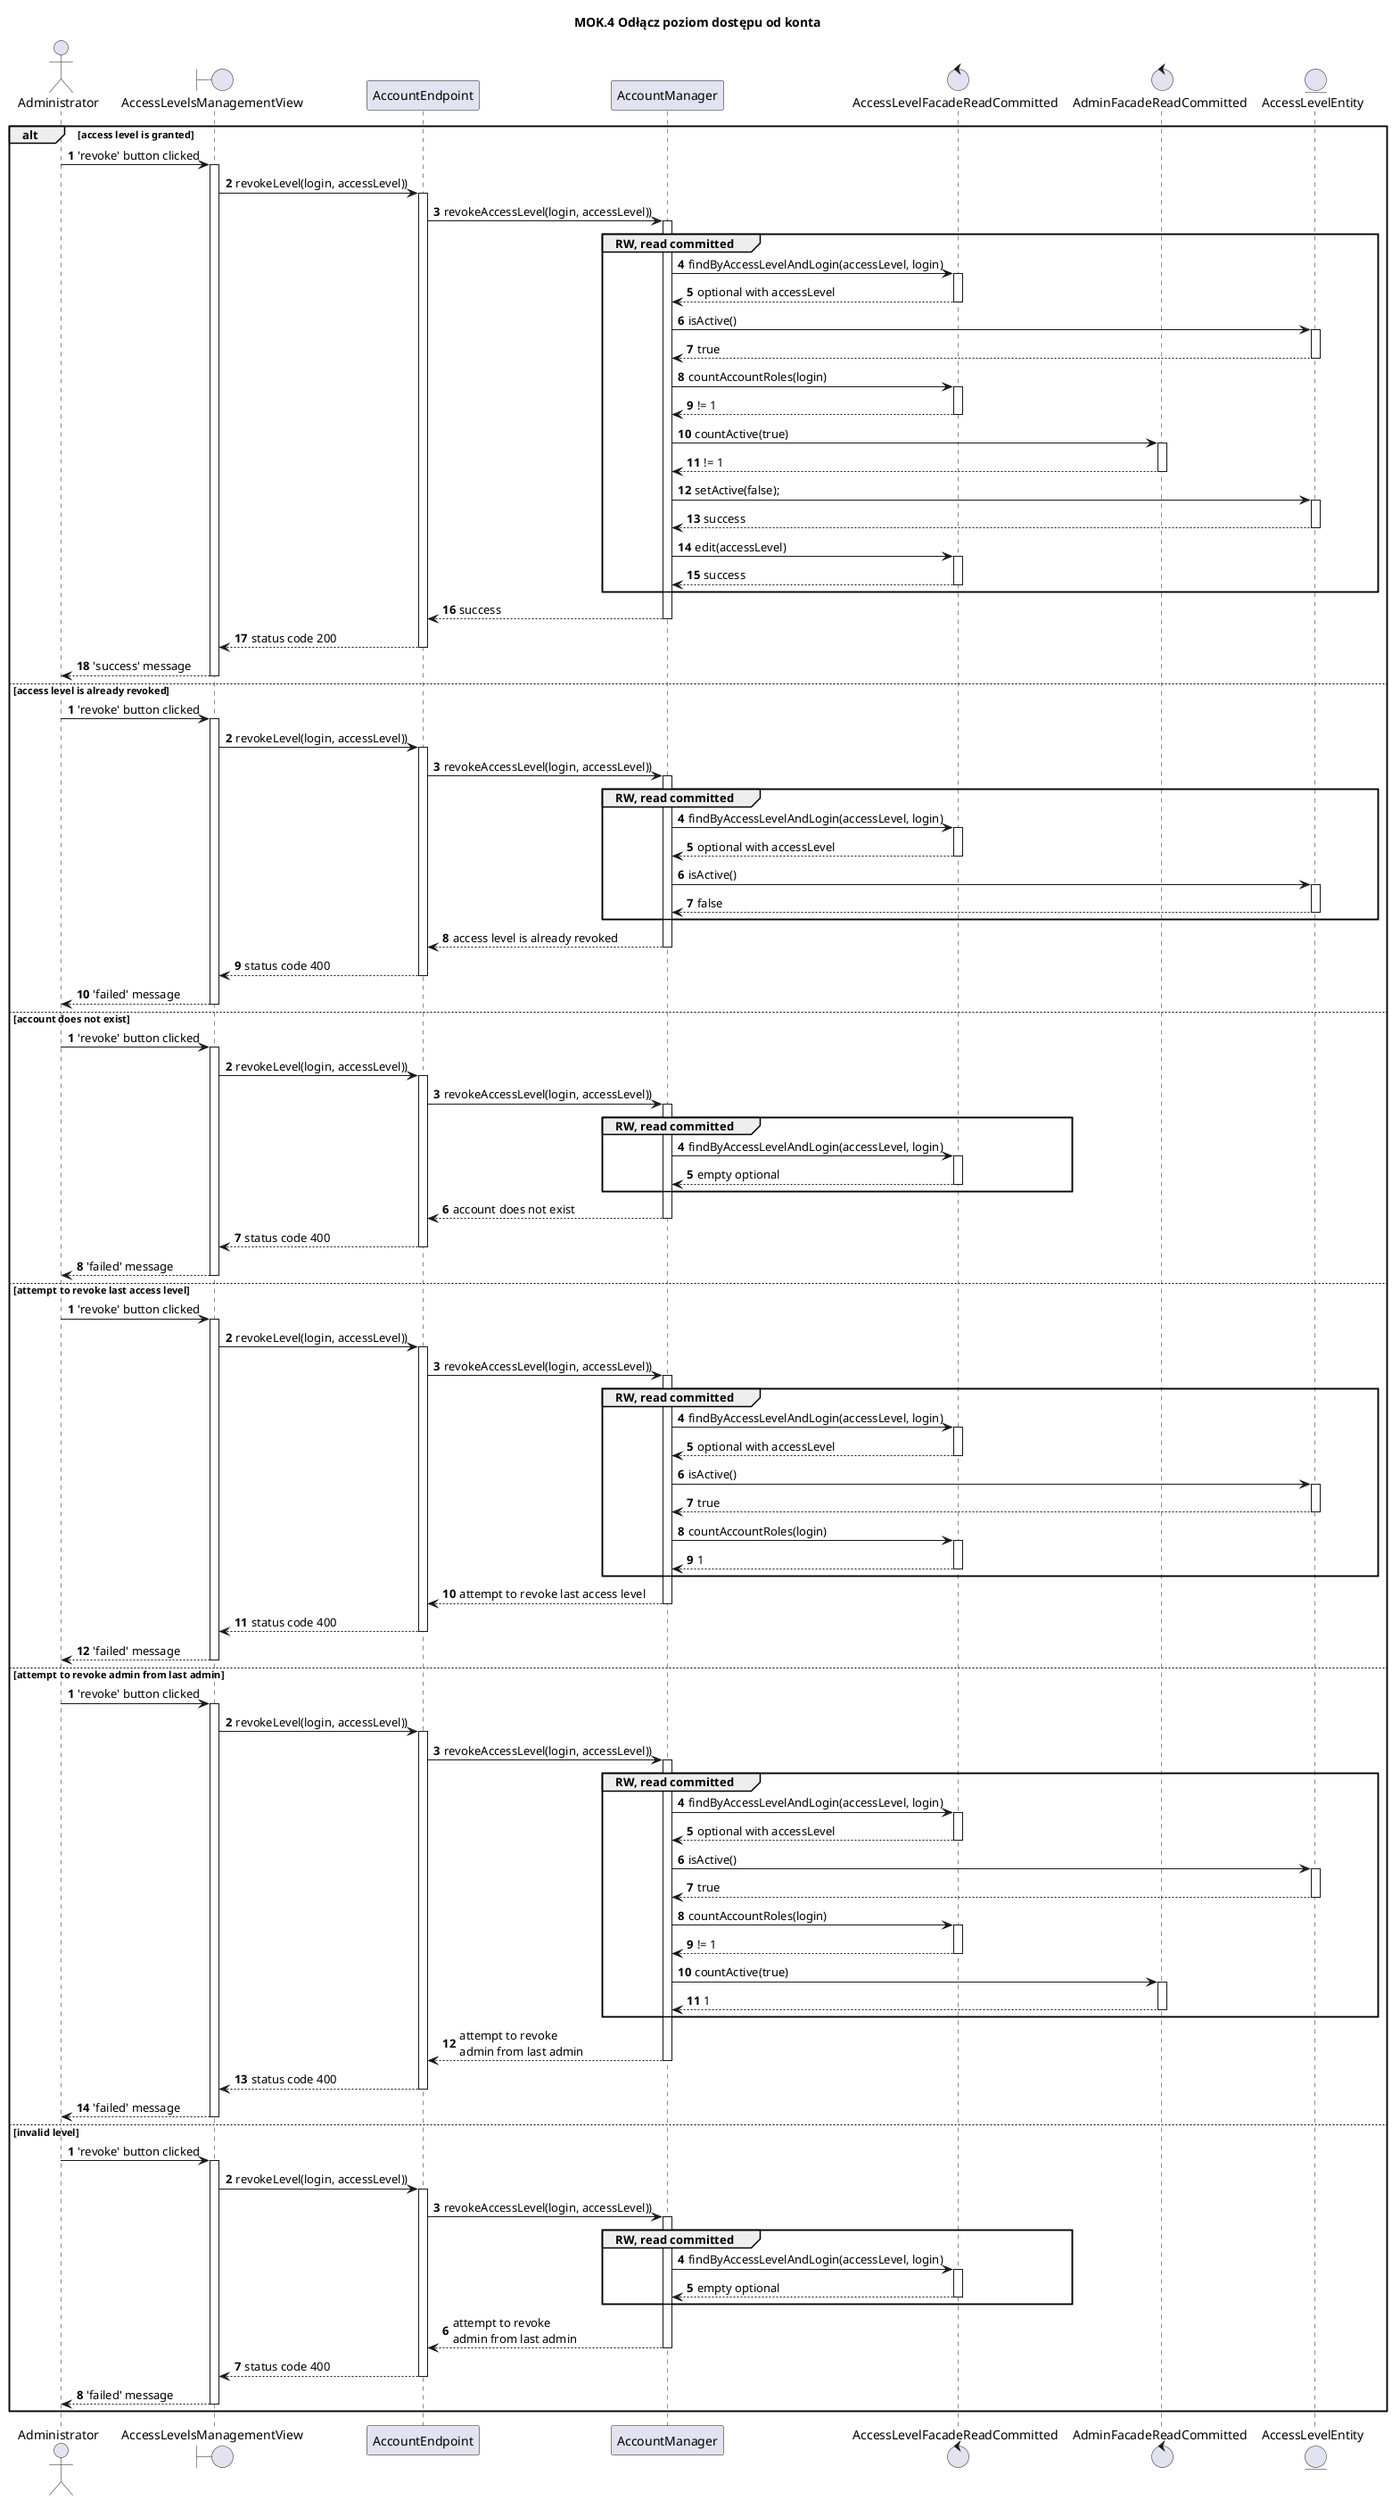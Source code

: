 @startuml

title MOK.4 Odłącz poziom dostępu od konta
autoactivate on
actor Administrator
boundary AccessLevelsManagementView
participant AccountEndpoint
participant AccountManager
control AccessLevelFacadeReadCommitted as AccessLevelFacade
control AdminFacadeReadCommitted as AdminFacade
entity AccessLevelEntity

alt access level is granted
autonumber
    Administrator -> AccessLevelsManagementView: 'revoke' button clicked
        AccessLevelsManagementView -> AccountEndpoint: revokeLevel(login, accessLevel))
            AccountEndpoint -> AccountManager: revokeAccessLevel(login, accessLevel))
            group RW, read committed
                AccountManager -> AccessLevelFacade: findByAccessLevelAndLogin(accessLevel, login)
                return optional with accessLevel
                AccountManager -> AccessLevelEntity: isActive()
                return true
                AccountManager -> AccessLevelFacade: countAccountRoles(login)
                return != 1
                AccountManager -> AdminFacade: countActive(true)
                return != 1
                AccountManager -> AccessLevelEntity: setActive(false);
                return success
                AccountManager -> AccessLevelFacade: edit(accessLevel)
                return success
            end
            return success
        return status code 200
    return 'success' message

else access level is already revoked
autonumber
    Administrator -> AccessLevelsManagementView: 'revoke' button clicked
        AccessLevelsManagementView -> AccountEndpoint: revokeLevel(login, accessLevel))
            AccountEndpoint -> AccountManager: revokeAccessLevel(login, accessLevel))
            group RW, read committed
                AccountManager -> AccessLevelFacade: findByAccessLevelAndLogin(accessLevel, login)
                return optional with accessLevel
                AccountManager -> AccessLevelEntity: isActive()
                return false
            end
            return access level is already revoked
        return status code 400
    return 'failed' message

else account does not exist
autonumber
    Administrator -> AccessLevelsManagementView: 'revoke' button clicked
        AccessLevelsManagementView -> AccountEndpoint: revokeLevel(login, accessLevel))
            AccountEndpoint -> AccountManager: revokeAccessLevel(login, accessLevel))
            group RW, read committed
                AccountManager -> AccessLevelFacade: findByAccessLevelAndLogin(accessLevel, login)
                return empty optional
            end
            return account does not exist
        return status code 400
    return 'failed' message

else attempt to revoke last access level
autonumber
    Administrator -> AccessLevelsManagementView: 'revoke' button clicked
        AccessLevelsManagementView -> AccountEndpoint: revokeLevel(login, accessLevel))
            AccountEndpoint -> AccountManager: revokeAccessLevel(login, accessLevel))
            group RW, read committed
                AccountManager -> AccessLevelFacade: findByAccessLevelAndLogin(accessLevel, login)
                return optional with accessLevel
                AccountManager -> AccessLevelEntity: isActive()
                return true
                AccountManager -> AccessLevelFacade: countAccountRoles(login)
                return 1
            end
            return attempt to revoke last access level
        return status code 400
    return 'failed' message

else attempt to revoke admin from last admin
autonumber
    Administrator -> AccessLevelsManagementView: 'revoke' button clicked
        AccessLevelsManagementView -> AccountEndpoint: revokeLevel(login, accessLevel))
            AccountEndpoint -> AccountManager: revokeAccessLevel(login, accessLevel))
            group RW, read committed
                AccountManager -> AccessLevelFacade: findByAccessLevelAndLogin(accessLevel, login)
                return optional with accessLevel
                AccountManager -> AccessLevelEntity: isActive()
                return true
                AccountManager -> AccessLevelFacade: countAccountRoles(login)
                return != 1
                AccountManager -> AdminFacade: countActive(true)
                return 1
            end
            return attempt to revoke\nadmin from last admin
        return status code 400
    return 'failed' message

else invalid level
autonumber
    Administrator -> AccessLevelsManagementView: 'revoke' button clicked
        AccessLevelsManagementView -> AccountEndpoint: revokeLevel(login, accessLevel))
            AccountEndpoint -> AccountManager: revokeAccessLevel(login, accessLevel))
            group RW, read committed
                AccountManager -> AccessLevelFacade: findByAccessLevelAndLogin(accessLevel, login)
                return empty optional
            end
            return attempt to revoke\nadmin from last admin
        return status code 400
    return 'failed' message

end
@enduml